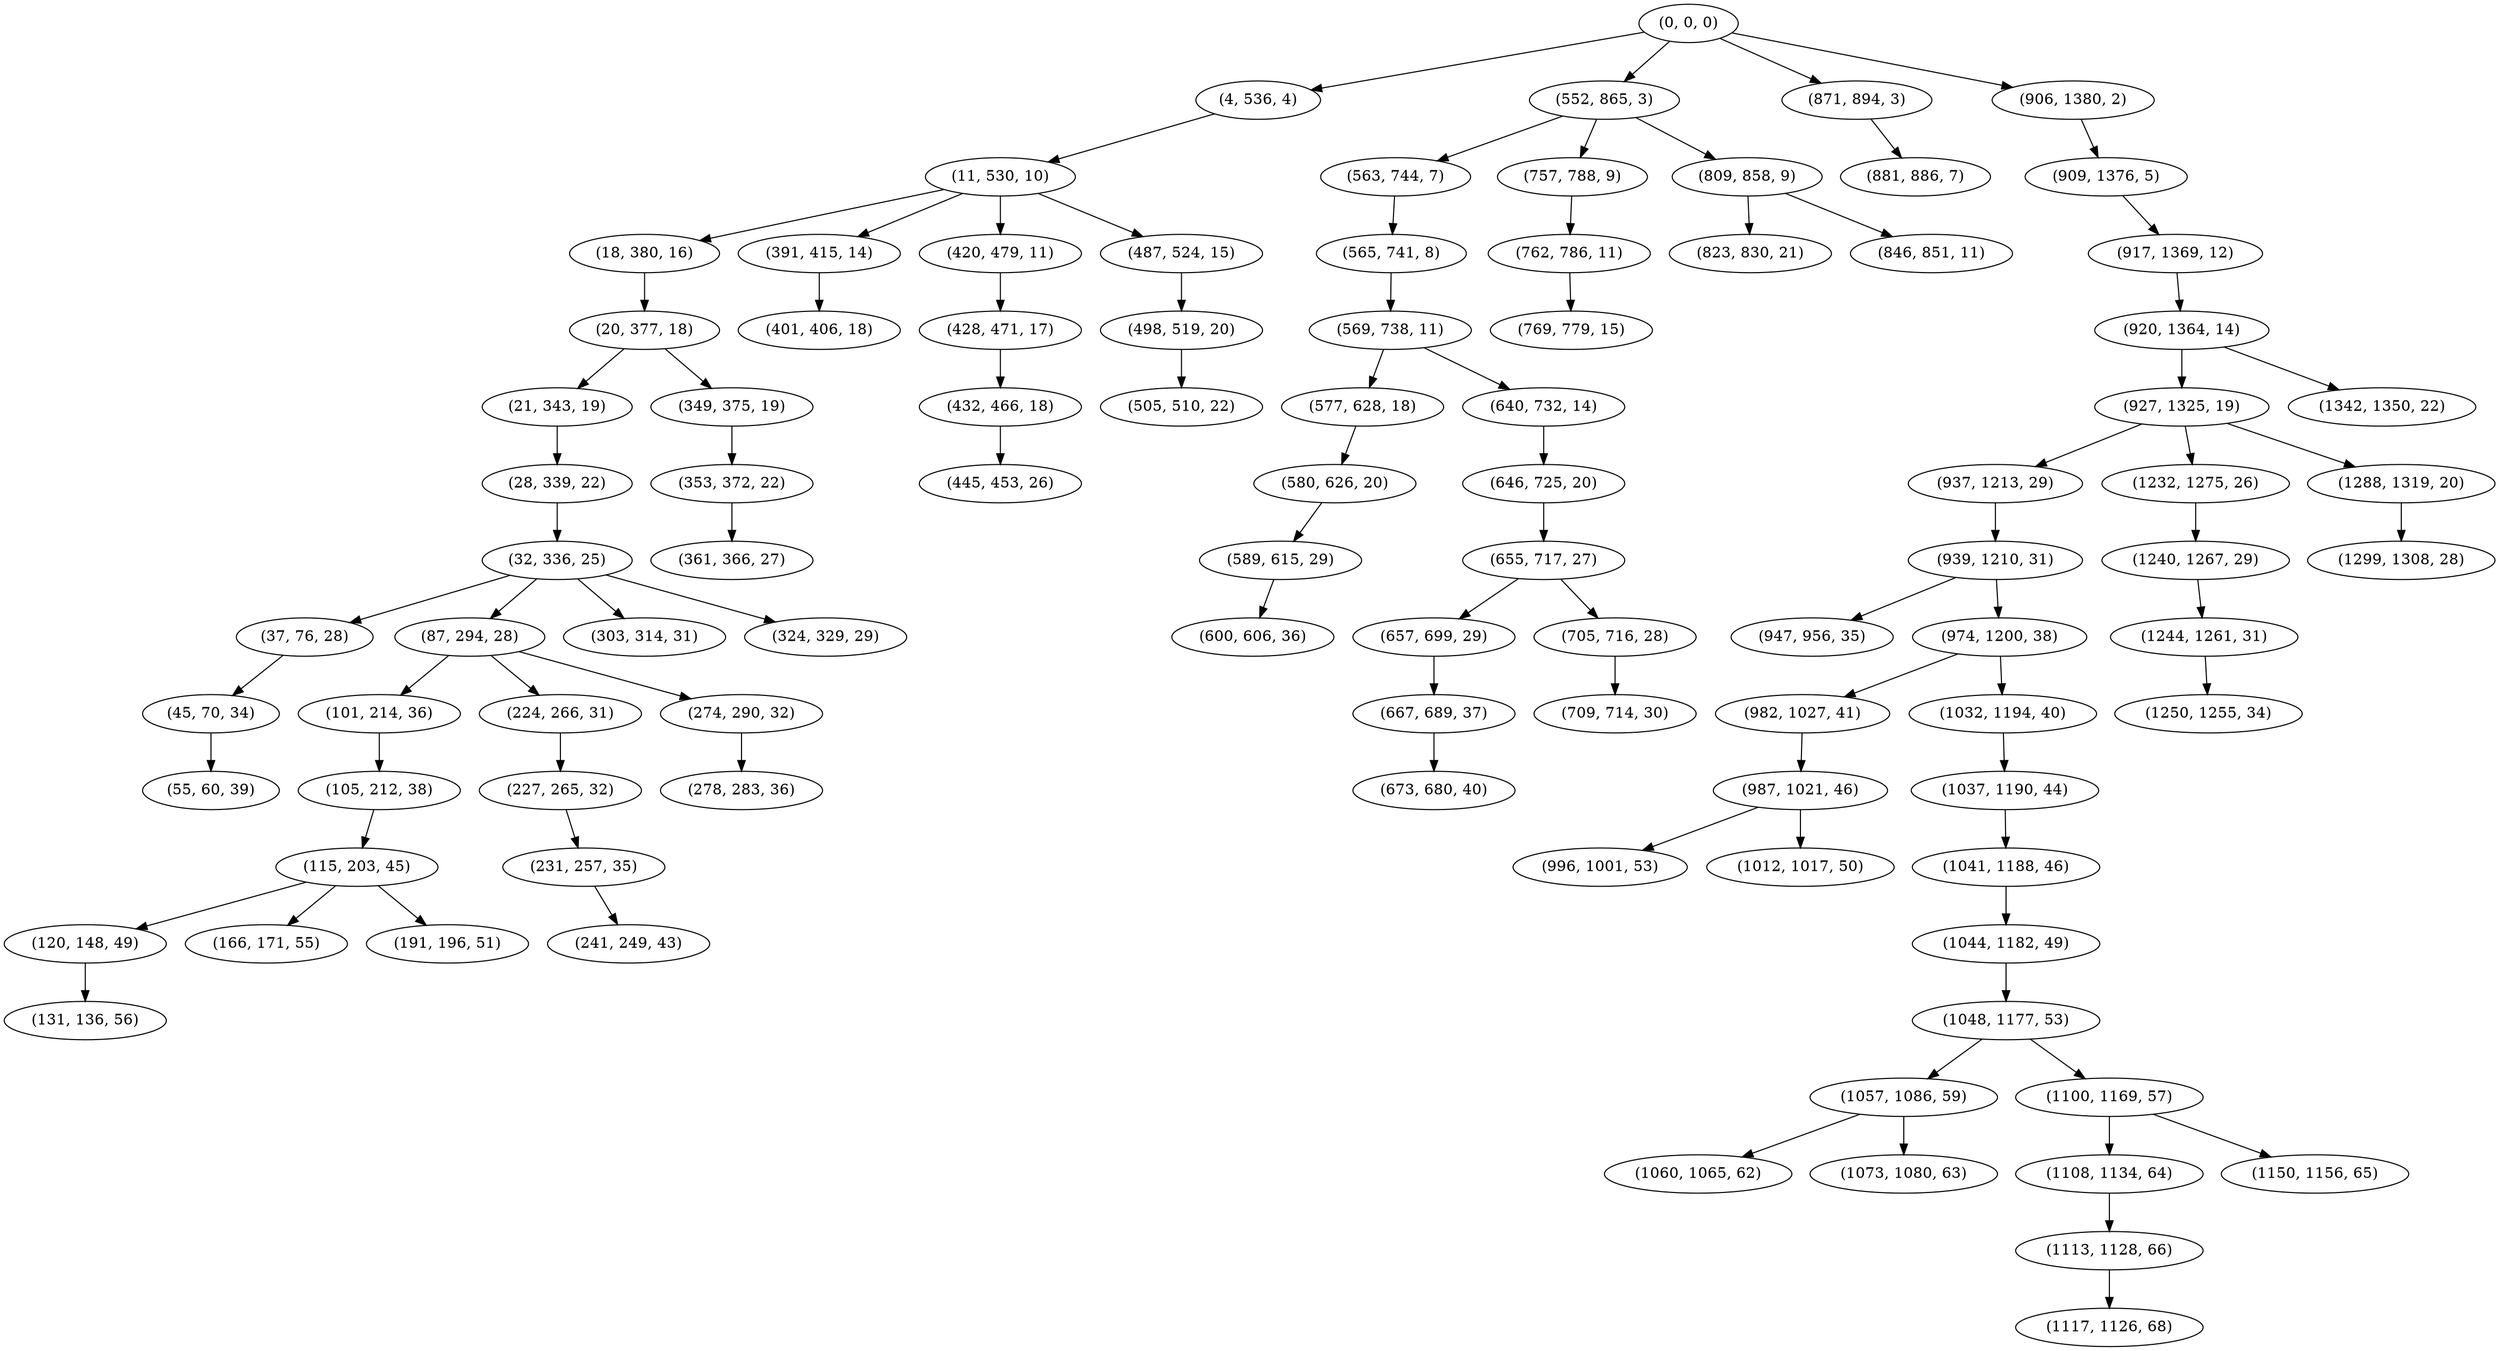 digraph tree {
    "(0, 0, 0)";
    "(4, 536, 4)";
    "(11, 530, 10)";
    "(18, 380, 16)";
    "(20, 377, 18)";
    "(21, 343, 19)";
    "(28, 339, 22)";
    "(32, 336, 25)";
    "(37, 76, 28)";
    "(45, 70, 34)";
    "(55, 60, 39)";
    "(87, 294, 28)";
    "(101, 214, 36)";
    "(105, 212, 38)";
    "(115, 203, 45)";
    "(120, 148, 49)";
    "(131, 136, 56)";
    "(166, 171, 55)";
    "(191, 196, 51)";
    "(224, 266, 31)";
    "(227, 265, 32)";
    "(231, 257, 35)";
    "(241, 249, 43)";
    "(274, 290, 32)";
    "(278, 283, 36)";
    "(303, 314, 31)";
    "(324, 329, 29)";
    "(349, 375, 19)";
    "(353, 372, 22)";
    "(361, 366, 27)";
    "(391, 415, 14)";
    "(401, 406, 18)";
    "(420, 479, 11)";
    "(428, 471, 17)";
    "(432, 466, 18)";
    "(445, 453, 26)";
    "(487, 524, 15)";
    "(498, 519, 20)";
    "(505, 510, 22)";
    "(552, 865, 3)";
    "(563, 744, 7)";
    "(565, 741, 8)";
    "(569, 738, 11)";
    "(577, 628, 18)";
    "(580, 626, 20)";
    "(589, 615, 29)";
    "(600, 606, 36)";
    "(640, 732, 14)";
    "(646, 725, 20)";
    "(655, 717, 27)";
    "(657, 699, 29)";
    "(667, 689, 37)";
    "(673, 680, 40)";
    "(705, 716, 28)";
    "(709, 714, 30)";
    "(757, 788, 9)";
    "(762, 786, 11)";
    "(769, 779, 15)";
    "(809, 858, 9)";
    "(823, 830, 21)";
    "(846, 851, 11)";
    "(871, 894, 3)";
    "(881, 886, 7)";
    "(906, 1380, 2)";
    "(909, 1376, 5)";
    "(917, 1369, 12)";
    "(920, 1364, 14)";
    "(927, 1325, 19)";
    "(937, 1213, 29)";
    "(939, 1210, 31)";
    "(947, 956, 35)";
    "(974, 1200, 38)";
    "(982, 1027, 41)";
    "(987, 1021, 46)";
    "(996, 1001, 53)";
    "(1012, 1017, 50)";
    "(1032, 1194, 40)";
    "(1037, 1190, 44)";
    "(1041, 1188, 46)";
    "(1044, 1182, 49)";
    "(1048, 1177, 53)";
    "(1057, 1086, 59)";
    "(1060, 1065, 62)";
    "(1073, 1080, 63)";
    "(1100, 1169, 57)";
    "(1108, 1134, 64)";
    "(1113, 1128, 66)";
    "(1117, 1126, 68)";
    "(1150, 1156, 65)";
    "(1232, 1275, 26)";
    "(1240, 1267, 29)";
    "(1244, 1261, 31)";
    "(1250, 1255, 34)";
    "(1288, 1319, 20)";
    "(1299, 1308, 28)";
    "(1342, 1350, 22)";
    "(0, 0, 0)" -> "(4, 536, 4)";
    "(0, 0, 0)" -> "(552, 865, 3)";
    "(0, 0, 0)" -> "(871, 894, 3)";
    "(0, 0, 0)" -> "(906, 1380, 2)";
    "(4, 536, 4)" -> "(11, 530, 10)";
    "(11, 530, 10)" -> "(18, 380, 16)";
    "(11, 530, 10)" -> "(391, 415, 14)";
    "(11, 530, 10)" -> "(420, 479, 11)";
    "(11, 530, 10)" -> "(487, 524, 15)";
    "(18, 380, 16)" -> "(20, 377, 18)";
    "(20, 377, 18)" -> "(21, 343, 19)";
    "(20, 377, 18)" -> "(349, 375, 19)";
    "(21, 343, 19)" -> "(28, 339, 22)";
    "(28, 339, 22)" -> "(32, 336, 25)";
    "(32, 336, 25)" -> "(37, 76, 28)";
    "(32, 336, 25)" -> "(87, 294, 28)";
    "(32, 336, 25)" -> "(303, 314, 31)";
    "(32, 336, 25)" -> "(324, 329, 29)";
    "(37, 76, 28)" -> "(45, 70, 34)";
    "(45, 70, 34)" -> "(55, 60, 39)";
    "(87, 294, 28)" -> "(101, 214, 36)";
    "(87, 294, 28)" -> "(224, 266, 31)";
    "(87, 294, 28)" -> "(274, 290, 32)";
    "(101, 214, 36)" -> "(105, 212, 38)";
    "(105, 212, 38)" -> "(115, 203, 45)";
    "(115, 203, 45)" -> "(120, 148, 49)";
    "(115, 203, 45)" -> "(166, 171, 55)";
    "(115, 203, 45)" -> "(191, 196, 51)";
    "(120, 148, 49)" -> "(131, 136, 56)";
    "(224, 266, 31)" -> "(227, 265, 32)";
    "(227, 265, 32)" -> "(231, 257, 35)";
    "(231, 257, 35)" -> "(241, 249, 43)";
    "(274, 290, 32)" -> "(278, 283, 36)";
    "(349, 375, 19)" -> "(353, 372, 22)";
    "(353, 372, 22)" -> "(361, 366, 27)";
    "(391, 415, 14)" -> "(401, 406, 18)";
    "(420, 479, 11)" -> "(428, 471, 17)";
    "(428, 471, 17)" -> "(432, 466, 18)";
    "(432, 466, 18)" -> "(445, 453, 26)";
    "(487, 524, 15)" -> "(498, 519, 20)";
    "(498, 519, 20)" -> "(505, 510, 22)";
    "(552, 865, 3)" -> "(563, 744, 7)";
    "(552, 865, 3)" -> "(757, 788, 9)";
    "(552, 865, 3)" -> "(809, 858, 9)";
    "(563, 744, 7)" -> "(565, 741, 8)";
    "(565, 741, 8)" -> "(569, 738, 11)";
    "(569, 738, 11)" -> "(577, 628, 18)";
    "(569, 738, 11)" -> "(640, 732, 14)";
    "(577, 628, 18)" -> "(580, 626, 20)";
    "(580, 626, 20)" -> "(589, 615, 29)";
    "(589, 615, 29)" -> "(600, 606, 36)";
    "(640, 732, 14)" -> "(646, 725, 20)";
    "(646, 725, 20)" -> "(655, 717, 27)";
    "(655, 717, 27)" -> "(657, 699, 29)";
    "(655, 717, 27)" -> "(705, 716, 28)";
    "(657, 699, 29)" -> "(667, 689, 37)";
    "(667, 689, 37)" -> "(673, 680, 40)";
    "(705, 716, 28)" -> "(709, 714, 30)";
    "(757, 788, 9)" -> "(762, 786, 11)";
    "(762, 786, 11)" -> "(769, 779, 15)";
    "(809, 858, 9)" -> "(823, 830, 21)";
    "(809, 858, 9)" -> "(846, 851, 11)";
    "(871, 894, 3)" -> "(881, 886, 7)";
    "(906, 1380, 2)" -> "(909, 1376, 5)";
    "(909, 1376, 5)" -> "(917, 1369, 12)";
    "(917, 1369, 12)" -> "(920, 1364, 14)";
    "(920, 1364, 14)" -> "(927, 1325, 19)";
    "(920, 1364, 14)" -> "(1342, 1350, 22)";
    "(927, 1325, 19)" -> "(937, 1213, 29)";
    "(927, 1325, 19)" -> "(1232, 1275, 26)";
    "(927, 1325, 19)" -> "(1288, 1319, 20)";
    "(937, 1213, 29)" -> "(939, 1210, 31)";
    "(939, 1210, 31)" -> "(947, 956, 35)";
    "(939, 1210, 31)" -> "(974, 1200, 38)";
    "(974, 1200, 38)" -> "(982, 1027, 41)";
    "(974, 1200, 38)" -> "(1032, 1194, 40)";
    "(982, 1027, 41)" -> "(987, 1021, 46)";
    "(987, 1021, 46)" -> "(996, 1001, 53)";
    "(987, 1021, 46)" -> "(1012, 1017, 50)";
    "(1032, 1194, 40)" -> "(1037, 1190, 44)";
    "(1037, 1190, 44)" -> "(1041, 1188, 46)";
    "(1041, 1188, 46)" -> "(1044, 1182, 49)";
    "(1044, 1182, 49)" -> "(1048, 1177, 53)";
    "(1048, 1177, 53)" -> "(1057, 1086, 59)";
    "(1048, 1177, 53)" -> "(1100, 1169, 57)";
    "(1057, 1086, 59)" -> "(1060, 1065, 62)";
    "(1057, 1086, 59)" -> "(1073, 1080, 63)";
    "(1100, 1169, 57)" -> "(1108, 1134, 64)";
    "(1100, 1169, 57)" -> "(1150, 1156, 65)";
    "(1108, 1134, 64)" -> "(1113, 1128, 66)";
    "(1113, 1128, 66)" -> "(1117, 1126, 68)";
    "(1232, 1275, 26)" -> "(1240, 1267, 29)";
    "(1240, 1267, 29)" -> "(1244, 1261, 31)";
    "(1244, 1261, 31)" -> "(1250, 1255, 34)";
    "(1288, 1319, 20)" -> "(1299, 1308, 28)";
}
